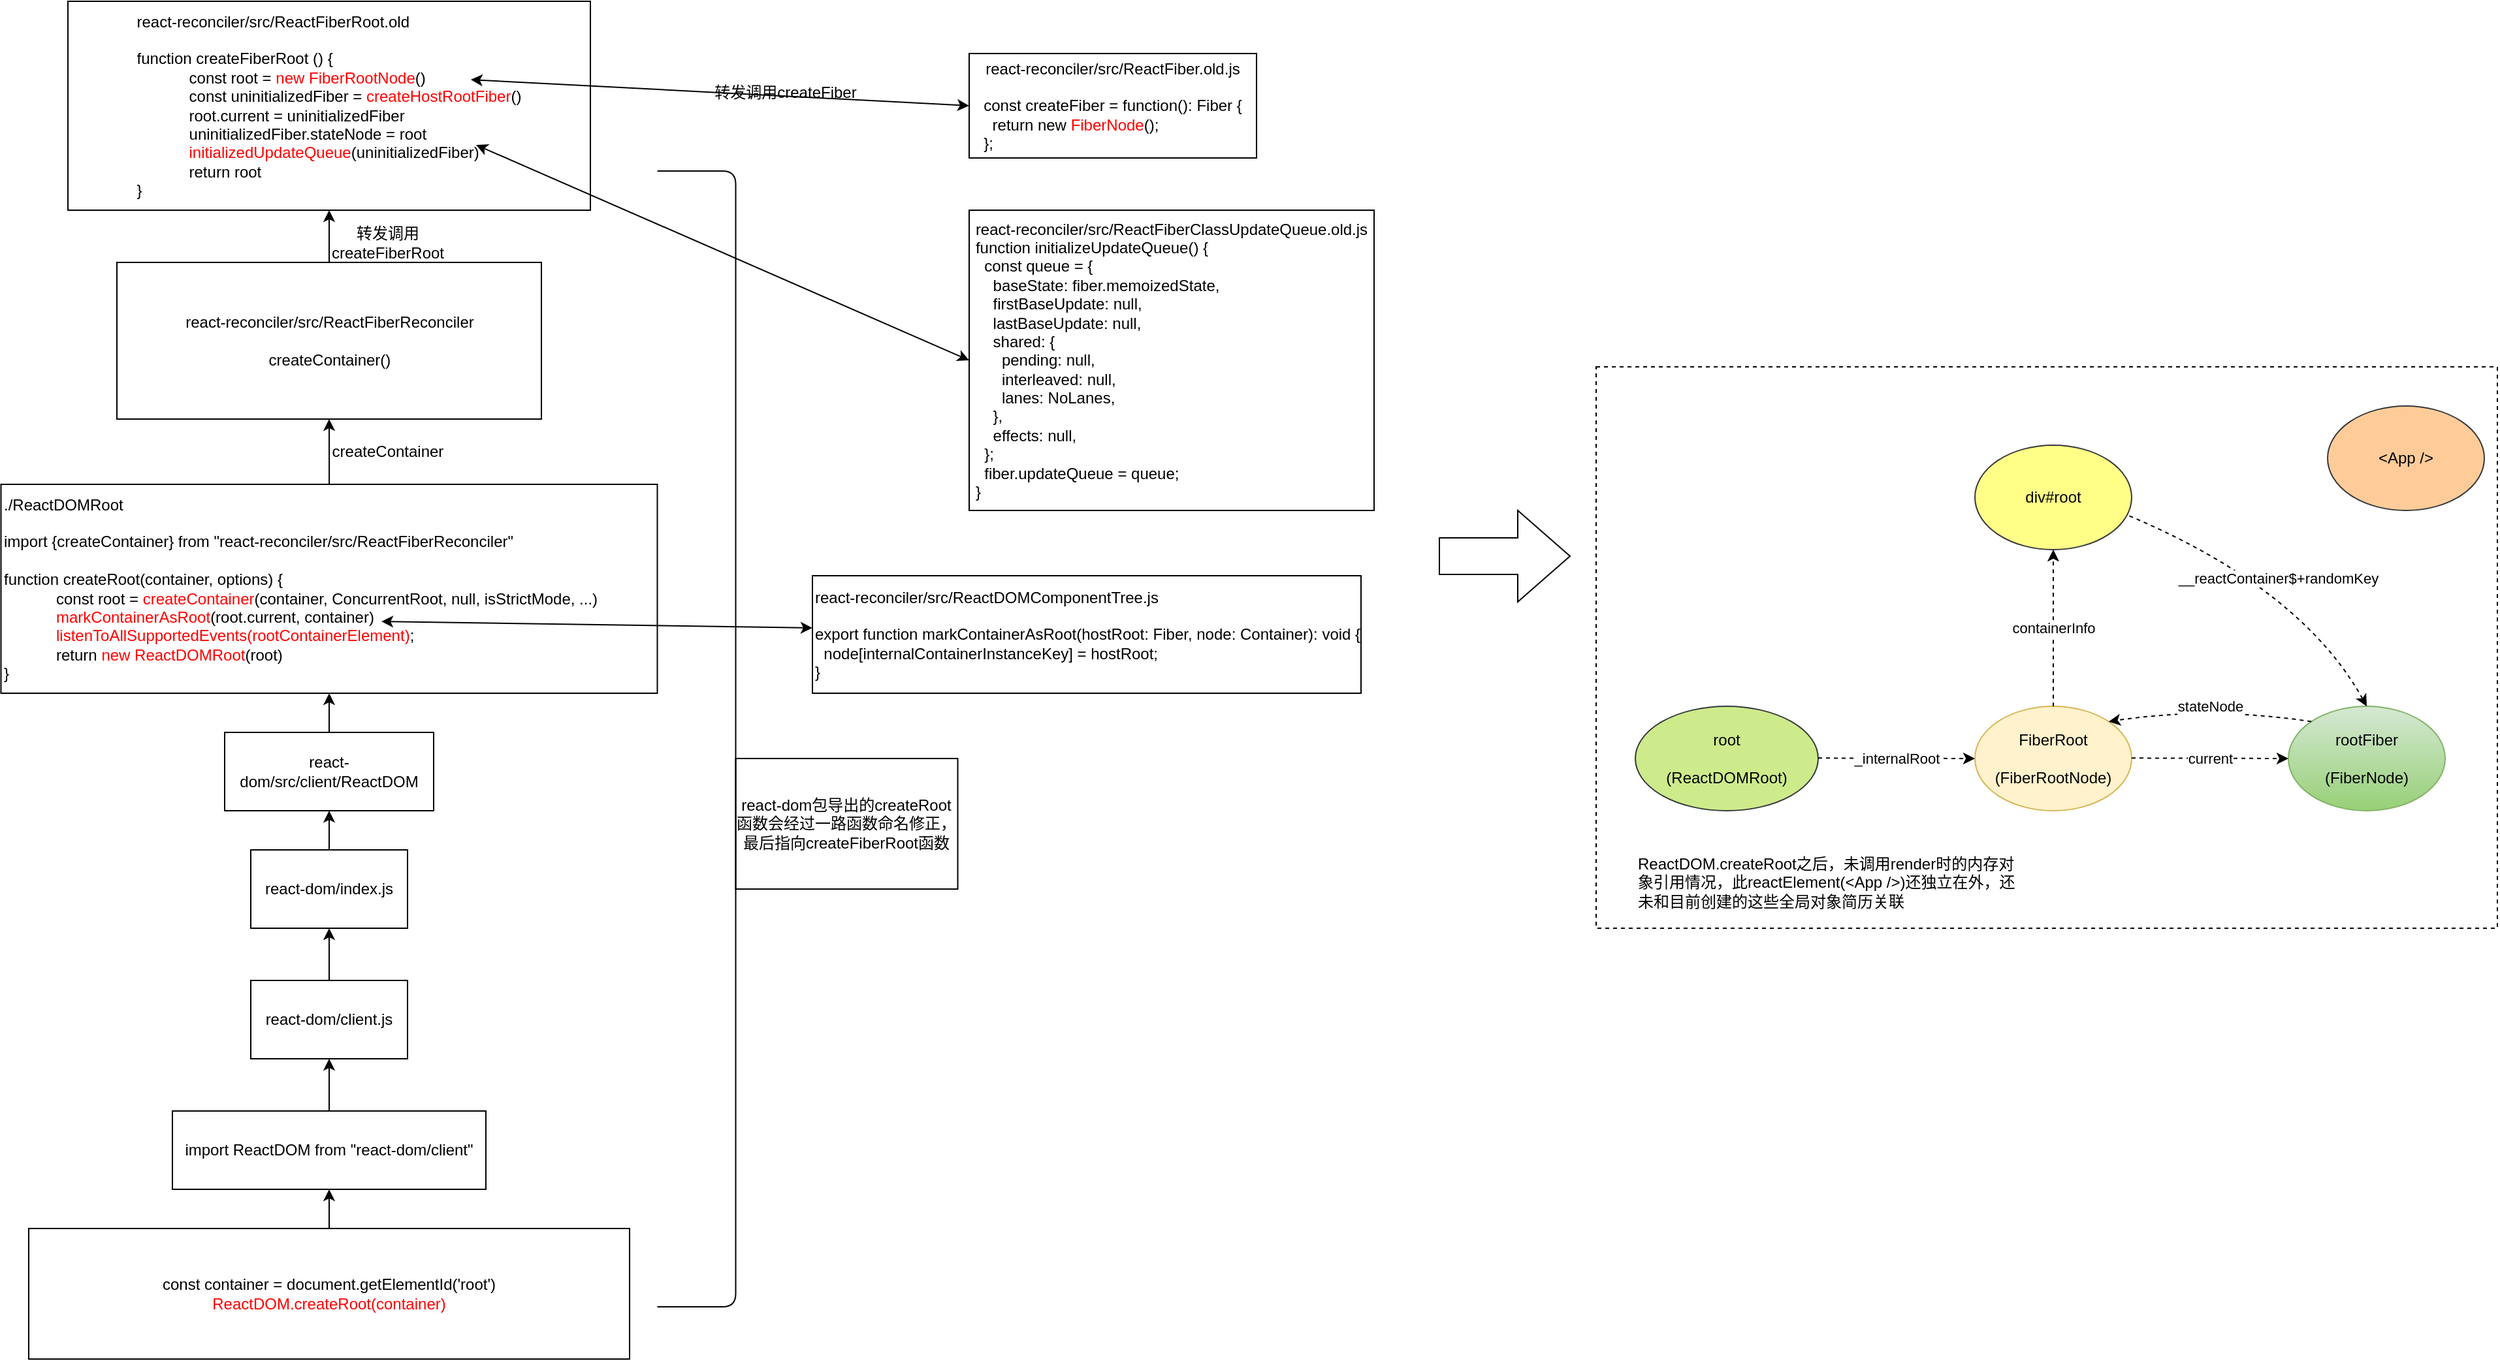 <mxfile version="21.1.2" type="device">
  <diagram id="8EdXg-V_G5D-zmOJXyRM" name="第 1 页">
    <mxGraphModel dx="1013" dy="1760" grid="1" gridSize="10" guides="1" tooltips="1" connect="1" arrows="1" fold="1" page="1" pageScale="1" pageWidth="827" pageHeight="1169" math="0" shadow="0">
      <root>
        <mxCell id="0" />
        <mxCell id="1" parent="0" />
        <mxCell id="X5XJv08TGnf4dH30cQGS-10" value="" style="edgeStyle=orthogonalEdgeStyle;rounded=0;orthogonalLoop=1;jettySize=auto;html=1;" parent="1" source="C53yO7oKpuxl-ZIqxZP7-1" target="X5XJv08TGnf4dH30cQGS-4" edge="1">
          <mxGeometry relative="1" as="geometry" />
        </mxCell>
        <mxCell id="C53yO7oKpuxl-ZIqxZP7-1" value="const container = document.getElementId(&#39;root&#39;)&lt;br&gt;&lt;font color=&quot;#ff0000&quot;&gt;ReactDOM.createRoot(container)&lt;/font&gt;" style="rounded=0;whiteSpace=wrap;html=1;" parent="1" vertex="1">
          <mxGeometry x="80" y="180" width="460" height="100" as="geometry" />
        </mxCell>
        <mxCell id="X5XJv08TGnf4dH30cQGS-3" value="react-dom包导出的createRoot函数会经过一路函数命名修正，最后指向createFiberRoot函数" style="rounded=0;whiteSpace=wrap;html=1;" parent="1" vertex="1">
          <mxGeometry x="621.25" y="-180" width="170" height="100" as="geometry" />
        </mxCell>
        <mxCell id="X5XJv08TGnf4dH30cQGS-5" value="" style="edgeStyle=orthogonalEdgeStyle;rounded=0;orthogonalLoop=1;jettySize=auto;html=1;exitX=0.5;exitY=1;exitDx=0;exitDy=0;entryX=0.5;entryY=1;entryDx=0;entryDy=0;entryPerimeter=0;" parent="1" source="X5XJv08TGnf4dH30cQGS-4" target="X5XJv08TGnf4dH30cQGS-4" edge="1">
          <mxGeometry relative="1" as="geometry" />
        </mxCell>
        <mxCell id="X5XJv08TGnf4dH30cQGS-11" value="" style="edgeStyle=orthogonalEdgeStyle;rounded=0;orthogonalLoop=1;jettySize=auto;html=1;" parent="1" source="X5XJv08TGnf4dH30cQGS-4" target="X5XJv08TGnf4dH30cQGS-6" edge="1">
          <mxGeometry relative="1" as="geometry" />
        </mxCell>
        <mxCell id="X5XJv08TGnf4dH30cQGS-4" value="import ReactDOM from &quot;react-dom/client&quot;" style="rounded=0;whiteSpace=wrap;html=1;" parent="1" vertex="1">
          <mxGeometry x="190" y="90" width="240" height="60" as="geometry" />
        </mxCell>
        <mxCell id="X5XJv08TGnf4dH30cQGS-13" value="" style="edgeStyle=orthogonalEdgeStyle;rounded=0;orthogonalLoop=1;jettySize=auto;html=1;" parent="1" source="X5XJv08TGnf4dH30cQGS-6" target="X5XJv08TGnf4dH30cQGS-12" edge="1">
          <mxGeometry relative="1" as="geometry" />
        </mxCell>
        <mxCell id="X5XJv08TGnf4dH30cQGS-6" value="react-dom/client.js" style="rounded=0;whiteSpace=wrap;html=1;" parent="1" vertex="1">
          <mxGeometry x="250" y="-10" width="120" height="60" as="geometry" />
        </mxCell>
        <mxCell id="X5XJv08TGnf4dH30cQGS-15" value="" style="edgeStyle=orthogonalEdgeStyle;rounded=0;orthogonalLoop=1;jettySize=auto;html=1;" parent="1" source="X5XJv08TGnf4dH30cQGS-12" target="X5XJv08TGnf4dH30cQGS-14" edge="1">
          <mxGeometry relative="1" as="geometry" />
        </mxCell>
        <mxCell id="X5XJv08TGnf4dH30cQGS-12" value="react-dom/index.js" style="rounded=0;whiteSpace=wrap;html=1;" parent="1" vertex="1">
          <mxGeometry x="250" y="-110" width="120" height="60" as="geometry" />
        </mxCell>
        <mxCell id="X5XJv08TGnf4dH30cQGS-17" value="" style="edgeStyle=orthogonalEdgeStyle;rounded=0;orthogonalLoop=1;jettySize=auto;html=1;" parent="1" source="X5XJv08TGnf4dH30cQGS-14" target="X5XJv08TGnf4dH30cQGS-16" edge="1">
          <mxGeometry relative="1" as="geometry" />
        </mxCell>
        <mxCell id="X5XJv08TGnf4dH30cQGS-14" value="react-dom/src/client/ReactDOM" style="rounded=0;whiteSpace=wrap;html=1;" parent="1" vertex="1">
          <mxGeometry x="230" y="-200" width="160" height="60" as="geometry" />
        </mxCell>
        <mxCell id="X5XJv08TGnf4dH30cQGS-22" value="" style="edgeStyle=orthogonalEdgeStyle;rounded=0;orthogonalLoop=1;jettySize=auto;html=1;" parent="1" source="X5XJv08TGnf4dH30cQGS-16" target="X5XJv08TGnf4dH30cQGS-21" edge="1">
          <mxGeometry relative="1" as="geometry" />
        </mxCell>
        <mxCell id="X5XJv08TGnf4dH30cQGS-16" value="./ReactDOMRoot&lt;br&gt;&lt;br&gt;import {createContainer} from &quot;react-reconciler/src/ReactFiberReconciler&quot;&lt;br&gt;&lt;br&gt;function createRoot(container, options) {&lt;br&gt;&lt;blockquote style=&quot;margin: 0 0 0 40px; border: none; padding: 0px;&quot;&gt;const root = &lt;font color=&quot;#ff0000&quot;&gt;createContainer&lt;/font&gt;(container, ConcurrentRoot, null, isStrictMode, ...)&lt;br&gt;&lt;font color=&quot;#ff0000&quot;&gt;markContainerAsRoot&lt;/font&gt;(root.current, container)&lt;br&gt;&lt;font color=&quot;#ff0000&quot;&gt;listenToAllSupportedEvents(rootContainerElement)&lt;/font&gt;;&lt;/blockquote&gt;&lt;blockquote style=&quot;margin: 0 0 0 40px; border: none; padding: 0px;&quot;&gt;return &lt;font color=&quot;#ff0000&quot;&gt;new ReactDOMRoot&lt;/font&gt;(root)&lt;/blockquote&gt;}" style="rounded=0;whiteSpace=wrap;html=1;align=left;" parent="1" vertex="1">
          <mxGeometry x="58.75" y="-390" width="502.5" height="160" as="geometry" />
        </mxCell>
        <mxCell id="X5XJv08TGnf4dH30cQGS-25" value="" style="edgeStyle=orthogonalEdgeStyle;rounded=0;orthogonalLoop=1;jettySize=auto;html=1;" parent="1" source="X5XJv08TGnf4dH30cQGS-21" target="X5XJv08TGnf4dH30cQGS-24" edge="1">
          <mxGeometry relative="1" as="geometry" />
        </mxCell>
        <mxCell id="X5XJv08TGnf4dH30cQGS-21" value="react-reconciler/src/ReactFiberReconciler&lt;br&gt;&lt;br&gt;createContainer()" style="rounded=0;whiteSpace=wrap;html=1;align=center;" parent="1" vertex="1">
          <mxGeometry x="147.5" y="-560" width="325" height="120" as="geometry" />
        </mxCell>
        <mxCell id="X5XJv08TGnf4dH30cQGS-23" value="createContainer" style="text;html=1;strokeColor=none;fillColor=none;align=center;verticalAlign=middle;whiteSpace=wrap;rounded=0;" parent="1" vertex="1">
          <mxGeometry x="310" y="-430" width="90" height="30" as="geometry" />
        </mxCell>
        <mxCell id="X5XJv08TGnf4dH30cQGS-24" value="&lt;div style=&quot;text-align: left;&quot;&gt;&lt;span style=&quot;background-color: initial;&quot;&gt;react-reconciler/src/ReactFiberRoot.old&lt;/span&gt;&lt;/div&gt;&lt;br&gt;&lt;div style=&quot;text-align: left;&quot;&gt;&lt;span style=&quot;background-color: initial;&quot;&gt;function createFiberRoot&lt;/span&gt;&lt;font style=&quot;background-color: initial;&quot; color=&quot;#12ffb8&quot;&gt; &lt;/font&gt;&lt;span style=&quot;background-color: initial;&quot;&gt;() {&lt;/span&gt;&lt;/div&gt;&lt;blockquote style=&quot;margin: 0 0 0 40px; border: none; padding: 0px;&quot;&gt;&lt;div style=&quot;text-align: left;&quot;&gt;&lt;span style=&quot;background-color: initial;&quot;&gt;const root = &lt;/span&gt;&lt;font style=&quot;background-color: initial;&quot; color=&quot;#ff0000&quot;&gt;new FiberRootNode&lt;/font&gt;&lt;span style=&quot;background-color: initial;&quot;&gt;()&lt;/span&gt;&lt;/div&gt;&lt;div style=&quot;text-align: left;&quot;&gt;&lt;span style=&quot;background-color: initial;&quot;&gt;const uninitializedFiber = &lt;/span&gt;&lt;font style=&quot;background-color: initial;&quot; color=&quot;#ff0000&quot;&gt;createHostRootFiber&lt;/font&gt;&lt;span style=&quot;background-color: initial;&quot;&gt;()&lt;/span&gt;&lt;/div&gt;&lt;div style=&quot;text-align: left;&quot;&gt;&lt;span style=&quot;background-color: initial;&quot;&gt;root.current = uninitializedFiber&lt;/span&gt;&lt;/div&gt;&lt;div style=&quot;text-align: left;&quot;&gt;&lt;span style=&quot;background-color: initial;&quot;&gt;uninitializedFiber.stateNode = root&lt;/span&gt;&lt;/div&gt;&lt;font color=&quot;#ff0000&quot;&gt;&lt;div style=&quot;text-align: left;&quot;&gt;&lt;font style=&quot;background-color: initial;&quot; color=&quot;#ff0000&quot;&gt;initializedUpdateQueue&lt;/font&gt;&lt;span style=&quot;background-color: initial; color: rgb(0, 0, 0);&quot;&gt;(uninitializedFiber)&lt;/span&gt;&lt;/div&gt;&lt;/font&gt;&lt;div style=&quot;text-align: left;&quot;&gt;&lt;span style=&quot;background-color: initial;&quot;&gt;return root&lt;/span&gt;&lt;/div&gt;&lt;/blockquote&gt;&lt;div style=&quot;text-align: left;&quot;&gt;&lt;span style=&quot;background-color: initial;&quot;&gt;}&lt;/span&gt;&lt;/div&gt;" style="rounded=0;whiteSpace=wrap;html=1;align=center;" parent="1" vertex="1">
          <mxGeometry x="110" y="-760" width="400" height="160" as="geometry" />
        </mxCell>
        <mxCell id="X5XJv08TGnf4dH30cQGS-26" value="" style="shape=curlyBracket;whiteSpace=wrap;html=1;rounded=1;flipH=1;labelPosition=right;verticalLabelPosition=middle;align=left;verticalAlign=middle;size=0;" parent="1" vertex="1">
          <mxGeometry x="561.25" y="-630" width="60" height="870" as="geometry" />
        </mxCell>
        <mxCell id="iyPwCgTEbjJZRqK4awa6-1" value="转发调用createFiberRoot" style="text;html=1;strokeColor=none;fillColor=none;align=center;verticalAlign=middle;whiteSpace=wrap;rounded=0;" parent="1" vertex="1">
          <mxGeometry x="300" y="-590" width="110" height="30" as="geometry" />
        </mxCell>
        <mxCell id="iyPwCgTEbjJZRqK4awa6-2" value="react-reconciler/src/ReactFiber.old.js&lt;br&gt;&amp;nbsp;&lt;br&gt;&lt;div style=&quot;text-align: left;&quot;&gt;const createFiber = function(&lt;span style=&quot;background-color: initial;&quot;&gt;): Fiber {&lt;/span&gt;&lt;/div&gt;&lt;div style=&quot;text-align: left;&quot;&gt;&amp;nbsp; return new &lt;font color=&quot;#ff0000&quot;&gt;FiberNode&lt;/font&gt;();&lt;/div&gt;&lt;div style=&quot;text-align: left;&quot;&gt;};&lt;/div&gt;" style="rounded=0;whiteSpace=wrap;html=1;" parent="1" vertex="1">
          <mxGeometry x="800" y="-720" width="220" height="80" as="geometry" />
        </mxCell>
        <mxCell id="iyPwCgTEbjJZRqK4awa6-3" value="" style="endArrow=classic;startArrow=classic;html=1;rounded=0;exitX=0.771;exitY=0.375;exitDx=0;exitDy=0;exitPerimeter=0;entryX=0;entryY=0.5;entryDx=0;entryDy=0;" parent="1" source="X5XJv08TGnf4dH30cQGS-24" target="iyPwCgTEbjJZRqK4awa6-2" edge="1">
          <mxGeometry width="50" height="50" relative="1" as="geometry">
            <mxPoint x="560" y="-700" as="sourcePoint" />
            <mxPoint x="610" y="-750" as="targetPoint" />
          </mxGeometry>
        </mxCell>
        <mxCell id="iyPwCgTEbjJZRqK4awa6-4" value="转发调用createFiber" style="text;html=1;strokeColor=none;fillColor=none;align=center;verticalAlign=middle;whiteSpace=wrap;rounded=0;" parent="1" vertex="1">
          <mxGeometry x="600" y="-700" width="118.75" height="20" as="geometry" />
        </mxCell>
        <mxCell id="iyPwCgTEbjJZRqK4awa6-6" value="" style="endArrow=classic;startArrow=classic;html=1;rounded=0;entryX=0;entryY=0.5;entryDx=0;entryDy=0;" parent="1" target="iyPwCgTEbjJZRqK4awa6-8" edge="1">
          <mxGeometry width="50" height="50" relative="1" as="geometry">
            <mxPoint x="422.5" y="-650" as="sourcePoint" />
            <mxPoint x="730" y="-599.796" as="targetPoint" />
          </mxGeometry>
        </mxCell>
        <mxCell id="iyPwCgTEbjJZRqK4awa6-8" value="react-reconciler/src/ReactFiberClassUpdateQueue.old.js&lt;br&gt;&lt;div style=&quot;text-align: left;&quot;&gt;&lt;span style=&quot;background-color: initial;&quot;&gt;function initializeUpdateQueue() {&lt;/span&gt;&lt;/div&gt;&lt;div style=&quot;text-align: left;&quot;&gt;&lt;span style=&quot;background-color: initial;&quot;&gt;&amp;nbsp; const queue = {&lt;/span&gt;&lt;/div&gt;&lt;div style=&quot;text-align: left;&quot;&gt;&amp;nbsp; &amp;nbsp; baseState: fiber.memoizedState,&lt;/div&gt;&lt;div style=&quot;text-align: left;&quot;&gt;&amp;nbsp; &amp;nbsp; firstBaseUpdate: null,&lt;/div&gt;&lt;div style=&quot;text-align: left;&quot;&gt;&amp;nbsp; &amp;nbsp; lastBaseUpdate: null,&lt;/div&gt;&lt;div style=&quot;text-align: left;&quot;&gt;&amp;nbsp; &amp;nbsp; shared: {&lt;/div&gt;&lt;div style=&quot;text-align: left;&quot;&gt;&amp;nbsp; &amp;nbsp; &amp;nbsp; pending: null,&lt;/div&gt;&lt;div style=&quot;text-align: left;&quot;&gt;&amp;nbsp; &amp;nbsp; &amp;nbsp; interleaved: null,&lt;/div&gt;&lt;div style=&quot;text-align: left;&quot;&gt;&amp;nbsp; &amp;nbsp; &amp;nbsp; lanes: NoLanes,&lt;/div&gt;&lt;div style=&quot;text-align: left;&quot;&gt;&amp;nbsp; &amp;nbsp; },&lt;/div&gt;&lt;div style=&quot;text-align: left;&quot;&gt;&amp;nbsp; &amp;nbsp; effects: null,&lt;/div&gt;&lt;div style=&quot;text-align: left;&quot;&gt;&amp;nbsp; };&lt;/div&gt;&lt;div style=&quot;text-align: left;&quot;&gt;&amp;nbsp; fiber.updateQueue = queue;&lt;/div&gt;&lt;div style=&quot;text-align: left;&quot;&gt;&lt;span style=&quot;background-color: initial;&quot;&gt;}&lt;/span&gt;&lt;/div&gt;" style="rounded=0;whiteSpace=wrap;html=1;" parent="1" vertex="1">
          <mxGeometry x="800" y="-600" width="310" height="230" as="geometry" />
        </mxCell>
        <mxCell id="iyPwCgTEbjJZRqK4awa6-11" value="react-reconciler/src/ReactDOMComponentTree.js&lt;br&gt;&lt;br&gt;&lt;div&gt;export function markContainerAsRoot(hostRoot: Fiber, node: Container): void {&lt;/div&gt;&lt;div&gt;&amp;nbsp; node[internalContainerInstanceKey] = hostRoot;&lt;/div&gt;&lt;div style=&quot;&quot;&gt;}&lt;/div&gt;" style="rounded=0;whiteSpace=wrap;html=1;align=left;" parent="1" vertex="1">
          <mxGeometry x="680" y="-320" width="420" height="90" as="geometry" />
        </mxCell>
        <mxCell id="iyPwCgTEbjJZRqK4awa6-12" value="" style="endArrow=classic;startArrow=classic;html=1;rounded=0;entryX=0;entryY=0.444;entryDx=0;entryDy=0;entryPerimeter=0;" parent="1" target="iyPwCgTEbjJZRqK4awa6-11" edge="1">
          <mxGeometry width="50" height="50" relative="1" as="geometry">
            <mxPoint x="350" y="-285" as="sourcePoint" />
            <mxPoint x="400" y="-335" as="targetPoint" />
          </mxGeometry>
        </mxCell>
        <mxCell id="logeNmHv6F0n3gCZz8NC-2" value="" style="rounded=0;whiteSpace=wrap;html=1;dashed=1;" vertex="1" parent="1">
          <mxGeometry x="1280" y="-480" width="690" height="430" as="geometry" />
        </mxCell>
        <mxCell id="logeNmHv6F0n3gCZz8NC-3" value="div#root" style="ellipse;whiteSpace=wrap;html=1;fillColor=#ffff88;strokeColor=#36393d;" vertex="1" parent="1">
          <mxGeometry x="1570" y="-420" width="120" height="80" as="geometry" />
        </mxCell>
        <mxCell id="logeNmHv6F0n3gCZz8NC-4" value="FiberRoot&lt;br&gt;&lt;br&gt;(FiberRootNode)" style="ellipse;whiteSpace=wrap;html=1;fillColor=#fff2cc;strokeColor=#d6b656;" vertex="1" parent="1">
          <mxGeometry x="1570" y="-220" width="120" height="80" as="geometry" />
        </mxCell>
        <mxCell id="logeNmHv6F0n3gCZz8NC-5" value="root&lt;br&gt;&lt;br&gt;(ReactDOMRoot)" style="ellipse;whiteSpace=wrap;html=1;fillColor=#cdeb8b;strokeColor=#36393d;" vertex="1" parent="1">
          <mxGeometry x="1310" y="-220" width="140" height="80" as="geometry" />
        </mxCell>
        <mxCell id="logeNmHv6F0n3gCZz8NC-6" value="rootFiber&lt;br&gt;&lt;br&gt;(FiberNode)" style="ellipse;whiteSpace=wrap;html=1;fillColor=#d5e8d4;strokeColor=#82b366;gradientColor=#97d077;" vertex="1" parent="1">
          <mxGeometry x="1810" y="-220" width="120" height="80" as="geometry" />
        </mxCell>
        <mxCell id="logeNmHv6F0n3gCZz8NC-7" value="" style="endArrow=classic;html=1;rounded=0;entryX=0;entryY=0.5;entryDx=0;entryDy=0;dashed=1;" edge="1" parent="1" target="logeNmHv6F0n3gCZz8NC-4">
          <mxGeometry relative="1" as="geometry">
            <mxPoint x="1450" y="-180.34" as="sourcePoint" />
            <mxPoint x="1550" y="-180.34" as="targetPoint" />
          </mxGeometry>
        </mxCell>
        <mxCell id="logeNmHv6F0n3gCZz8NC-8" value="_internalRoot" style="edgeLabel;resizable=0;html=1;align=center;verticalAlign=middle;" connectable="0" vertex="1" parent="logeNmHv6F0n3gCZz8NC-7">
          <mxGeometry relative="1" as="geometry" />
        </mxCell>
        <mxCell id="logeNmHv6F0n3gCZz8NC-9" value="" style="endArrow=classic;html=1;rounded=0;dashed=1;" edge="1" parent="1" target="logeNmHv6F0n3gCZz8NC-6">
          <mxGeometry relative="1" as="geometry">
            <mxPoint x="1690" y="-180.34" as="sourcePoint" />
            <mxPoint x="1790" y="-180.34" as="targetPoint" />
          </mxGeometry>
        </mxCell>
        <mxCell id="logeNmHv6F0n3gCZz8NC-10" value="current" style="edgeLabel;resizable=0;html=1;align=center;verticalAlign=middle;" connectable="0" vertex="1" parent="logeNmHv6F0n3gCZz8NC-9">
          <mxGeometry relative="1" as="geometry" />
        </mxCell>
        <mxCell id="logeNmHv6F0n3gCZz8NC-11" value="" style="endArrow=classic;html=1;exitX=0;exitY=0;exitDx=0;exitDy=0;entryX=1;entryY=0;entryDx=0;entryDy=0;curved=1;dashed=1;" edge="1" parent="1" source="logeNmHv6F0n3gCZz8NC-6" target="logeNmHv6F0n3gCZz8NC-4">
          <mxGeometry relative="1" as="geometry">
            <mxPoint x="1500" y="-230" as="sourcePoint" />
            <mxPoint x="1600" y="-230" as="targetPoint" />
            <Array as="points">
              <mxPoint x="1750" y="-220" />
            </Array>
          </mxGeometry>
        </mxCell>
        <mxCell id="logeNmHv6F0n3gCZz8NC-12" value="stateNode" style="edgeLabel;resizable=0;html=1;align=center;verticalAlign=middle;" connectable="0" vertex="1" parent="logeNmHv6F0n3gCZz8NC-11">
          <mxGeometry relative="1" as="geometry" />
        </mxCell>
        <mxCell id="logeNmHv6F0n3gCZz8NC-13" value="" style="endArrow=classic;html=1;entryX=0.5;entryY=1;entryDx=0;entryDy=0;curved=1;dashed=1;" edge="1" parent="1" source="logeNmHv6F0n3gCZz8NC-4" target="logeNmHv6F0n3gCZz8NC-3">
          <mxGeometry relative="1" as="geometry">
            <mxPoint x="1500" y="-230" as="sourcePoint" />
            <mxPoint x="1600" y="-230" as="targetPoint" />
          </mxGeometry>
        </mxCell>
        <mxCell id="logeNmHv6F0n3gCZz8NC-14" value="containerInfo" style="edgeLabel;resizable=0;html=1;align=center;verticalAlign=middle;" connectable="0" vertex="1" parent="logeNmHv6F0n3gCZz8NC-13">
          <mxGeometry relative="1" as="geometry" />
        </mxCell>
        <mxCell id="logeNmHv6F0n3gCZz8NC-15" value="" style="endArrow=classic;html=1;exitX=0.977;exitY=0.677;exitDx=0;exitDy=0;exitPerimeter=0;entryX=0.5;entryY=0;entryDx=0;entryDy=0;dashed=1;curved=1;" edge="1" parent="1" target="logeNmHv6F0n3gCZz8NC-6">
          <mxGeometry relative="1" as="geometry">
            <mxPoint x="1688.24" y="-365.84" as="sourcePoint" />
            <mxPoint x="1841.04" y="-220" as="targetPoint" />
            <Array as="points">
              <mxPoint x="1820" y="-310" />
            </Array>
          </mxGeometry>
        </mxCell>
        <mxCell id="logeNmHv6F0n3gCZz8NC-16" value="__reactContainer$+randomKey" style="edgeLabel;resizable=0;html=1;align=center;verticalAlign=middle;" connectable="0" vertex="1" parent="logeNmHv6F0n3gCZz8NC-15">
          <mxGeometry relative="1" as="geometry" />
        </mxCell>
        <mxCell id="logeNmHv6F0n3gCZz8NC-17" value="&amp;lt;App /&amp;gt;" style="ellipse;whiteSpace=wrap;html=1;fillColor=#ffcc99;strokeColor=#36393d;" vertex="1" parent="1">
          <mxGeometry x="1840" y="-450" width="120" height="80" as="geometry" />
        </mxCell>
        <mxCell id="logeNmHv6F0n3gCZz8NC-18" value="ReactDOM.createRoot之后，未调用render时的内存对象引用情况，此reactElement(&amp;lt;App /&amp;gt;)还独立在外，还未和目前创建的这些全局对象简历关联" style="text;html=1;strokeColor=none;fillColor=none;align=left;verticalAlign=middle;whiteSpace=wrap;rounded=0;" vertex="1" parent="1">
          <mxGeometry x="1310" y="-100" width="300" height="30" as="geometry" />
        </mxCell>
        <mxCell id="logeNmHv6F0n3gCZz8NC-19" value="" style="html=1;shadow=0;dashed=0;align=center;verticalAlign=middle;shape=mxgraph.arrows2.arrow;dy=0.6;dx=40;notch=0;" vertex="1" parent="1">
          <mxGeometry x="1160" y="-370" width="100" height="70" as="geometry" />
        </mxCell>
      </root>
    </mxGraphModel>
  </diagram>
</mxfile>
